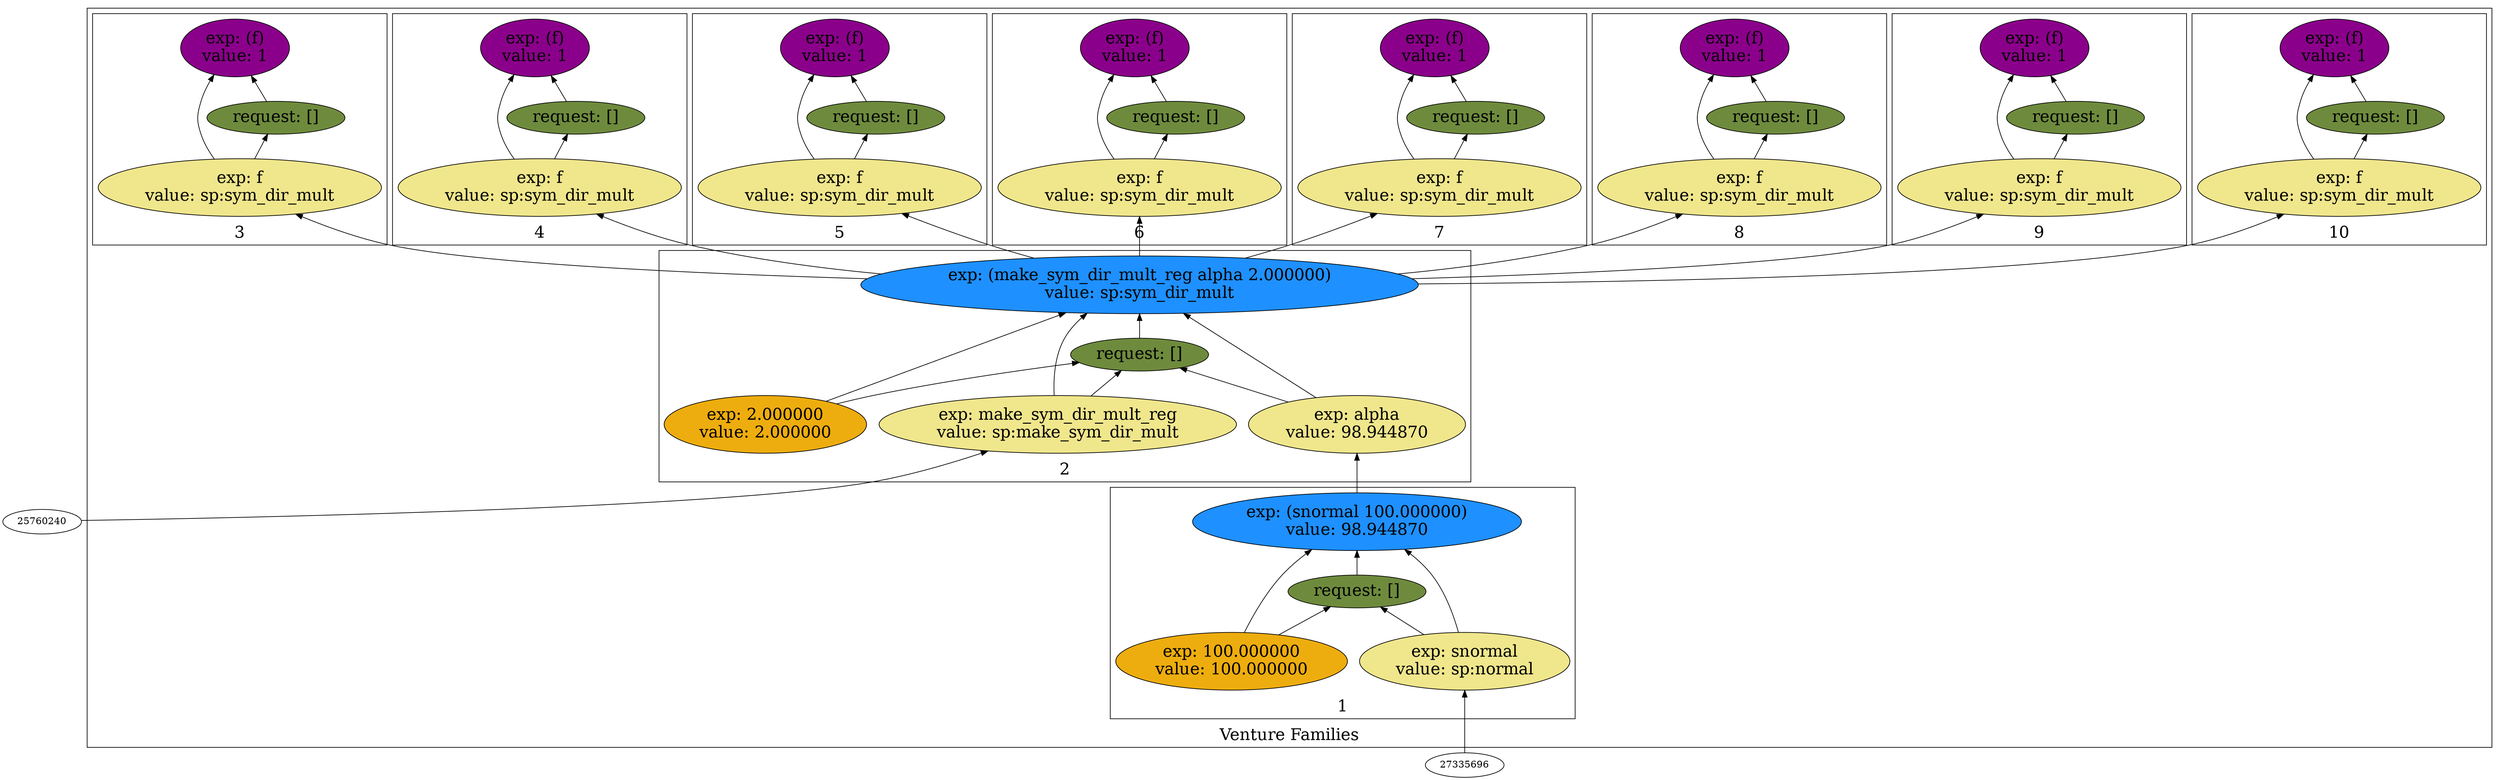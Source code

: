 digraph {
rankdir=BT
fontsize=24
subgraph cluster1 {
label="Venture Families"
subgraph cluster2 {
label="1"
"23627488"["fillcolor"="dodgerblue" "fontsize"="24" "label"="exp: (snormal 100.000000)\nvalue: 98.944870" "shape"="ellipse" "style"="filled" ]
"28219728"["fillcolor"="darkolivegreen4" "fontsize"="24" "label"="request: []" "shape"="ellipse" "style"="filled" ]
"21574256"["fillcolor"="khaki" "fontsize"="24" "label"="exp: snormal\nvalue: sp:normal" "shape"="ellipse" "style"="filled" ]
"21801008"["fillcolor"="darkgoldenrod2" "fontsize"="24" "label"="exp: 100.000000\nvalue: 100.000000" "shape"="ellipse" "style"="filled" ]
}

subgraph cluster3 {
label="2"
"22672608"["fillcolor"="dodgerblue" "fontsize"="24" "label"="exp: (make_sym_dir_mult_reg alpha 2.000000)\nvalue: sp:sym_dir_mult" "shape"="ellipse" "style"="filled" ]
"21564608"["fillcolor"="darkolivegreen4" "fontsize"="24" "label"="request: []" "shape"="ellipse" "style"="filled" ]
"23285904"["fillcolor"="khaki" "fontsize"="24" "label"="exp: make_sym_dir_mult_reg\nvalue: sp:make_sym_dir_mult" "shape"="ellipse" "style"="filled" ]
"21773440"["fillcolor"="khaki" "fontsize"="24" "label"="exp: alpha\nvalue: 98.944870" "shape"="ellipse" "style"="filled" ]
"26703216"["fillcolor"="darkgoldenrod2" "fontsize"="24" "label"="exp: 2.000000\nvalue: 2.000000" "shape"="ellipse" "style"="filled" ]
}

subgraph cluster4 {
label="3"
"24603856"["fillcolor"="magenta4" "fontsize"="24" "label"="exp: (f)\nvalue: 1" "shape"="ellipse" "style"="filled" ]
"26590768"["fillcolor"="darkolivegreen4" "fontsize"="24" "label"="request: []" "shape"="ellipse" "style"="filled" ]
"22735856"["fillcolor"="khaki" "fontsize"="24" "label"="exp: f\nvalue: sp:sym_dir_mult" "shape"="ellipse" "style"="filled" ]
}

subgraph cluster5 {
label="4"
"21586576"["fillcolor"="magenta4" "fontsize"="24" "label"="exp: (f)\nvalue: 1" "shape"="ellipse" "style"="filled" ]
"21407376"["fillcolor"="darkolivegreen4" "fontsize"="24" "label"="request: []" "shape"="ellipse" "style"="filled" ]
"29128816"["fillcolor"="khaki" "fontsize"="24" "label"="exp: f\nvalue: sp:sym_dir_mult" "shape"="ellipse" "style"="filled" ]
}

subgraph cluster6 {
label="5"
"27829360"["fillcolor"="magenta4" "fontsize"="24" "label"="exp: (f)\nvalue: 1" "shape"="ellipse" "style"="filled" ]
"28704272"["fillcolor"="darkolivegreen4" "fontsize"="24" "label"="request: []" "shape"="ellipse" "style"="filled" ]
"27928448"["fillcolor"="khaki" "fontsize"="24" "label"="exp: f\nvalue: sp:sym_dir_mult" "shape"="ellipse" "style"="filled" ]
}

subgraph cluster7 {
label="6"
"29182528"["fillcolor"="magenta4" "fontsize"="24" "label"="exp: (f)\nvalue: 1" "shape"="ellipse" "style"="filled" ]
"28188400"["fillcolor"="darkolivegreen4" "fontsize"="24" "label"="request: []" "shape"="ellipse" "style"="filled" ]
"29281792"["fillcolor"="khaki" "fontsize"="24" "label"="exp: f\nvalue: sp:sym_dir_mult" "shape"="ellipse" "style"="filled" ]
}

subgraph cluster8 {
label="7"
"29442576"["fillcolor"="magenta4" "fontsize"="24" "label"="exp: (f)\nvalue: 1" "shape"="ellipse" "style"="filled" ]
"29392944"["fillcolor"="darkolivegreen4" "fontsize"="24" "label"="request: []" "shape"="ellipse" "style"="filled" ]
"28813184"["fillcolor"="khaki" "fontsize"="24" "label"="exp: f\nvalue: sp:sym_dir_mult" "shape"="ellipse" "style"="filled" ]
}

subgraph cluster9 {
label="8"
"29087168"["fillcolor"="magenta4" "fontsize"="24" "label"="exp: (f)\nvalue: 1" "shape"="ellipse" "style"="filled" ]
"26742928"["fillcolor"="darkolivegreen4" "fontsize"="24" "label"="request: []" "shape"="ellipse" "style"="filled" ]
"28482800"["fillcolor"="khaki" "fontsize"="24" "label"="exp: f\nvalue: sp:sym_dir_mult" "shape"="ellipse" "style"="filled" ]
}

subgraph cluster10 {
label="9"
"26419824"["fillcolor"="magenta4" "fontsize"="24" "label"="exp: (f)\nvalue: 1" "shape"="ellipse" "style"="filled" ]
"28483904"["fillcolor"="darkolivegreen4" "fontsize"="24" "label"="request: []" "shape"="ellipse" "style"="filled" ]
"28481696"["fillcolor"="khaki" "fontsize"="24" "label"="exp: f\nvalue: sp:sym_dir_mult" "shape"="ellipse" "style"="filled" ]
}

subgraph cluster11 {
label="10"
"25976400"["fillcolor"="magenta4" "fontsize"="24" "label"="exp: (f)\nvalue: 1" "shape"="ellipse" "style"="filled" ]
"26009584"["fillcolor"="darkolivegreen4" "fontsize"="24" "label"="request: []" "shape"="ellipse" "style"="filled" ]
"28298448"["fillcolor"="khaki" "fontsize"="24" "label"="exp: f\nvalue: sp:sym_dir_mult" "shape"="ellipse" "style"="filled" ]
}

}

"29128816" -> "21586576"["arrowhead"="normal" "color"="black" "constraint"="true" "style"="solid" ]
"29128816" -> "21407376"["arrowhead"="normal" "color"="black" "constraint"="true" "style"="solid" ]
"22672608" -> "29128816"["arrowhead"="normal" "color"="black" "constraint"="true" "style"="solid" ]
"21407376" -> "21586576"["arrowhead"="normal" "color"="black" "constraint"="true" "style"="solid" ]
"23285904" -> "22672608"["arrowhead"="normal" "color"="black" "constraint"="true" "style"="solid" ]
"23285904" -> "21564608"["arrowhead"="normal" "color"="black" "constraint"="true" "style"="solid" ]
"25760240" -> "23285904"["arrowhead"="normal" "color"="black" "constraint"="true" "style"="solid" ]
"21773440" -> "22672608"["arrowhead"="normal" "color"="black" "constraint"="true" "style"="solid" ]
"21773440" -> "21564608"["arrowhead"="normal" "color"="black" "constraint"="true" "style"="solid" ]
"23627488" -> "21773440"["arrowhead"="normal" "color"="black" "constraint"="true" "style"="solid" ]
"26703216" -> "22672608"["arrowhead"="normal" "color"="black" "constraint"="true" "style"="solid" ]
"26703216" -> "21564608"["arrowhead"="normal" "color"="black" "constraint"="true" "style"="solid" ]
"21564608" -> "22672608"["arrowhead"="normal" "color"="black" "constraint"="true" "style"="solid" ]
"21574256" -> "23627488"["arrowhead"="normal" "color"="black" "constraint"="true" "style"="solid" ]
"21574256" -> "28219728"["arrowhead"="normal" "color"="black" "constraint"="true" "style"="solid" ]
"27335696" -> "21574256"["arrowhead"="normal" "color"="black" "constraint"="true" "style"="solid" ]
"21801008" -> "23627488"["arrowhead"="normal" "color"="black" "constraint"="true" "style"="solid" ]
"21801008" -> "28219728"["arrowhead"="normal" "color"="black" "constraint"="true" "style"="solid" ]
"28219728" -> "23627488"["arrowhead"="normal" "color"="black" "constraint"="true" "style"="solid" ]
"22735856" -> "24603856"["arrowhead"="normal" "color"="black" "constraint"="true" "style"="solid" ]
"22735856" -> "26590768"["arrowhead"="normal" "color"="black" "constraint"="true" "style"="solid" ]
"22672608" -> "22735856"["arrowhead"="normal" "color"="black" "constraint"="true" "style"="solid" ]
"26590768" -> "24603856"["arrowhead"="normal" "color"="black" "constraint"="true" "style"="solid" ]
"28298448" -> "25976400"["arrowhead"="normal" "color"="black" "constraint"="true" "style"="solid" ]
"28298448" -> "26009584"["arrowhead"="normal" "color"="black" "constraint"="true" "style"="solid" ]
"22672608" -> "28298448"["arrowhead"="normal" "color"="black" "constraint"="true" "style"="solid" ]
"26009584" -> "25976400"["arrowhead"="normal" "color"="black" "constraint"="true" "style"="solid" ]
"28481696" -> "26419824"["arrowhead"="normal" "color"="black" "constraint"="true" "style"="solid" ]
"28481696" -> "28483904"["arrowhead"="normal" "color"="black" "constraint"="true" "style"="solid" ]
"22672608" -> "28481696"["arrowhead"="normal" "color"="black" "constraint"="true" "style"="solid" ]
"28483904" -> "26419824"["arrowhead"="normal" "color"="black" "constraint"="true" "style"="solid" ]
"27928448" -> "27829360"["arrowhead"="normal" "color"="black" "constraint"="true" "style"="solid" ]
"27928448" -> "28704272"["arrowhead"="normal" "color"="black" "constraint"="true" "style"="solid" ]
"22672608" -> "27928448"["arrowhead"="normal" "color"="black" "constraint"="true" "style"="solid" ]
"28704272" -> "27829360"["arrowhead"="normal" "color"="black" "constraint"="true" "style"="solid" ]
"28482800" -> "29087168"["arrowhead"="normal" "color"="black" "constraint"="true" "style"="solid" ]
"28482800" -> "26742928"["arrowhead"="normal" "color"="black" "constraint"="true" "style"="solid" ]
"22672608" -> "28482800"["arrowhead"="normal" "color"="black" "constraint"="true" "style"="solid" ]
"26742928" -> "29087168"["arrowhead"="normal" "color"="black" "constraint"="true" "style"="solid" ]
"29281792" -> "29182528"["arrowhead"="normal" "color"="black" "constraint"="true" "style"="solid" ]
"29281792" -> "28188400"["arrowhead"="normal" "color"="black" "constraint"="true" "style"="solid" ]
"22672608" -> "29281792"["arrowhead"="normal" "color"="black" "constraint"="true" "style"="solid" ]
"28188400" -> "29182528"["arrowhead"="normal" "color"="black" "constraint"="true" "style"="solid" ]
"28813184" -> "29442576"["arrowhead"="normal" "color"="black" "constraint"="true" "style"="solid" ]
"28813184" -> "29392944"["arrowhead"="normal" "color"="black" "constraint"="true" "style"="solid" ]
"22672608" -> "28813184"["arrowhead"="normal" "color"="black" "constraint"="true" "style"="solid" ]
"29392944" -> "29442576"["arrowhead"="normal" "color"="black" "constraint"="true" "style"="solid" ]

}